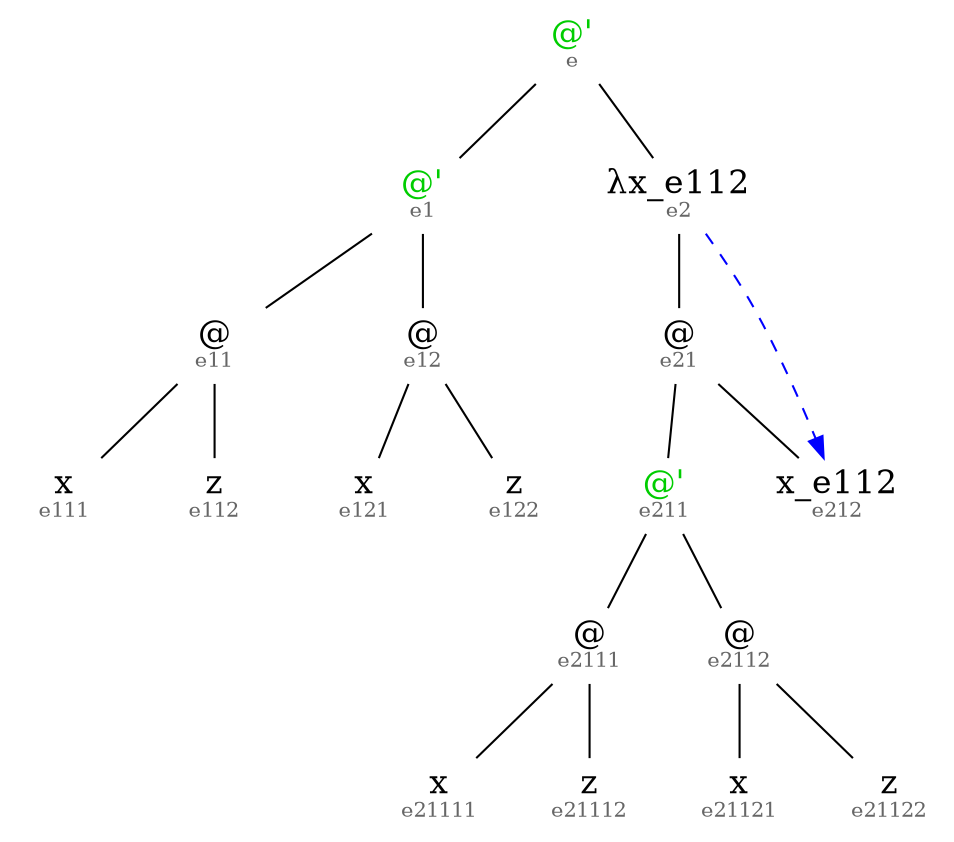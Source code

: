 digraph t10_nf_fixed_lifted { layout=dot; rankdir=TB; e [label=<@'<br/><font point-size="10" color="gray40">e</font>>, shape=none, fontcolor="green3", fontsize=16]; e1 [label=<@'<br/><font point-size="10" color="gray40">e1</font>>, shape=none, fontcolor="green3", fontsize=16]; e11 [label=<@<br/><font point-size="10" color="gray40">e11</font>>, shape=none, fontcolor="black", fontsize=16]; e111 [label=<x<br/><font point-size="10" color="gray40">e111</font>>, shape=none, fontcolor="black", fontsize=16]; e112 [label=<z<br/><font point-size="10" color="gray40">e112</font>>, shape=none, fontcolor="black", fontsize=16]; e12 [label=<@<br/><font point-size="10" color="gray40">e12</font>>, shape=none, fontcolor="black", fontsize=16]; e121 [label=<x<br/><font point-size="10" color="gray40">e121</font>>, shape=none, fontcolor="black", fontsize=16]; e122 [label=<z<br/><font point-size="10" color="gray40">e122</font>>, shape=none, fontcolor="black", fontsize=16]; e2 [label=<λx_e112<br/><font point-size="10" color="gray40">e2</font>>, shape=none, fontcolor="black", fontsize=16]; e21 [label=<@<br/><font point-size="10" color="gray40">e21</font>>, shape=none, fontcolor="black", fontsize=16]; e211 [label=<@'<br/><font point-size="10" color="gray40">e211</font>>, shape=none, fontcolor="green3", fontsize=16]; e2111 [label=<@<br/><font point-size="10" color="gray40">e2111</font>>, shape=none, fontcolor="black", fontsize=16]; e21111 [label=<x<br/><font point-size="10" color="gray40">e21111</font>>, shape=none, fontcolor="black", fontsize=16]; e21112 [label=<z<br/><font point-size="10" color="gray40">e21112</font>>, shape=none, fontcolor="black", fontsize=16]; e2112 [label=<@<br/><font point-size="10" color="gray40">e2112</font>>, shape=none, fontcolor="black", fontsize=16]; e21121 [label=<x<br/><font point-size="10" color="gray40">e21121</font>>, shape=none, fontcolor="black", fontsize=16]; e21122 [label=<z<br/><font point-size="10" color="gray40">e21122</font>>, shape=none, fontcolor="black", fontsize=16]; e212 [label=<x_e112<br/><font point-size="10" color="gray40">e212</font>>, shape=none, fontcolor="black", fontsize=16]; e -> e1 [arrowhead=none]; e -> e2 [arrowhead=none]; e1 -> e11 [arrowhead=none]; e1 -> e12 [arrowhead=none]; e11 -> e111 [arrowhead=none]; e11 -> e112 [arrowhead=none]; e12 -> e121 [arrowhead=none]; e12 -> e122 [arrowhead=none]; e2 -> e21 [arrowhead=none]; e21 -> e211 [arrowhead=none]; e21 -> e212 [arrowhead=none]; e211 -> e2111 [arrowhead=none]; e211 -> e2112 [arrowhead=none]; e2111 -> e21111 [arrowhead=none]; e2111 -> e21112 [arrowhead=none]; e2112 -> e21121 [arrowhead=none]; e2112 -> e21122 [arrowhead=none]; e2 -> e212 [color=blue, style=dashed]; }
